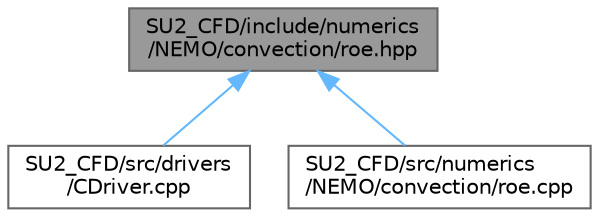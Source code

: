 digraph "SU2_CFD/include/numerics/NEMO/convection/roe.hpp"
{
 // LATEX_PDF_SIZE
  bgcolor="transparent";
  edge [fontname=Helvetica,fontsize=10,labelfontname=Helvetica,labelfontsize=10];
  node [fontname=Helvetica,fontsize=10,shape=box,height=0.2,width=0.4];
  Node1 [id="Node000001",label="SU2_CFD/include/numerics\l/NEMO/convection/roe.hpp",height=0.2,width=0.4,color="gray40", fillcolor="grey60", style="filled", fontcolor="black",tooltip="Declarations of numerics classes for Roe-type schemes in NEMO."];
  Node1 -> Node2 [id="edge1_Node000001_Node000002",dir="back",color="steelblue1",style="solid",tooltip=" "];
  Node2 [id="Node000002",label="SU2_CFD/src/drivers\l/CDriver.cpp",height=0.2,width=0.4,color="grey40", fillcolor="white", style="filled",URL="$CDriver_8cpp.html",tooltip="The main subroutines for driving single or multi-zone problems."];
  Node1 -> Node3 [id="edge2_Node000001_Node000003",dir="back",color="steelblue1",style="solid",tooltip=" "];
  Node3 [id="Node000003",label="SU2_CFD/src/numerics\l/NEMO/convection/roe.cpp",height=0.2,width=0.4,color="grey40", fillcolor="white", style="filled",URL="$NEMO_2convection_2roe_8cpp.html",tooltip="Implementations of Roe-type schemes in NEMO."];
}
